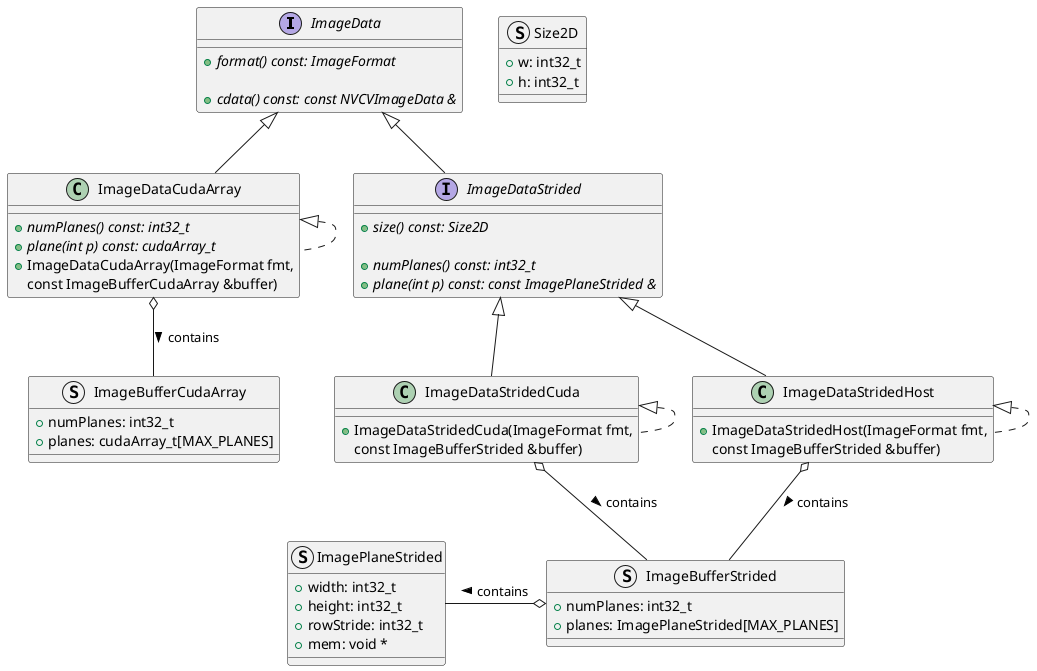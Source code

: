 ' Copyright (c) 2022-2023 NVIDIA CORPORATION & AFFILIATES. All rights reserved.
'
' SPDX-FileCopyrightText: NVIDIA CORPORATION & AFFILIATES
' SPDX-License-Identifier: Apache-2.0
'
' NVIDIA CORPORATION, its affiliates and licensors retain all intellectual
' property and proprietary rights in and to this material, related
' documentation and any modifications thereto. Any use, reproduction,
' disclosure or distribution of this material and related documentation
' without an express license agreement from NVIDIA CORPORATION or
' its affiliates is strictly prohibited.

@startuml

interface ImageData
{
    + {abstract} format() const: ImageFormat

    + {abstract} cdata() const: const NVCVImageData &
}

interface ImageDataCudaArray extends ImageData
{
    + {abstract} numPlanes() const: int32_t
    + {abstract} plane(int p) const: cudaArray_t
}

struct Size2D
{
    + w: int32_t
    + h: int32_t
}

struct ImagePlaneStrided
{
    + width: int32_t
    + height: int32_t
    + rowStride: int32_t
    + mem: void *
}

interface ImageDataStrided extends ImageData
{
    + {abstract} size() const: Size2D

    + {abstract} numPlanes() const: int32_t
    + {abstract} plane(int p) const: const ImagePlaneStrided &
}

interface ImageDataStridedCuda implements ImageDataStrided
{
}

interface ImageDataStridedHost implements ImageDataStrided
{
}

struct ImageBufferCudaArray
{
    + numPlanes: int32_t
    + planes: cudaArray_t[MAX_PLANES]
}

class ImageDataCudaArray implements ImageDataCudaArray
{
    + ImageDataCudaArray(ImageFormat fmt,
                         const ImageBufferCudaArray &buffer)
}

struct ImageBufferStrided
{
    + numPlanes: int32_t
    + planes: ImagePlaneStrided[MAX_PLANES]
}

class ImageDataStridedCuda implements ImageDataStridedCuda
{
    + ImageDataStridedCuda(ImageFormat fmt,
                           const ImageBufferStrided &buffer)
}

class ImageDataStridedHost implements ImageDataStridedHost
{
    + ImageDataStridedHost(ImageFormat fmt,
                         const ImageBufferStrided &buffer)
}

ImageBufferStrided -up-o ImageDataStridedHost: contains <
ImageBufferStrided -up-o ImageDataStridedCuda: contains <
ImagePlaneStrided -right-o ImageBufferStrided: contains <

ImageBufferCudaArray -up-o ImageDataCudaArray: contains <

@enduml
